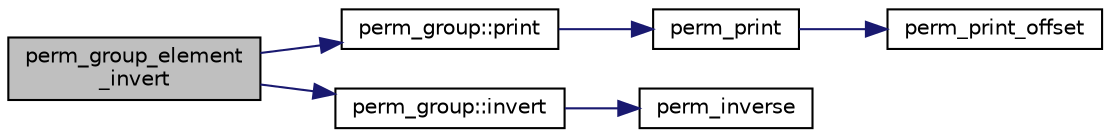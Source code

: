 digraph "perm_group_element_invert"
{
  edge [fontname="Helvetica",fontsize="10",labelfontname="Helvetica",labelfontsize="10"];
  node [fontname="Helvetica",fontsize="10",shape=record];
  rankdir="LR";
  Node142 [label="perm_group_element\l_invert",height=0.2,width=0.4,color="black", fillcolor="grey75", style="filled", fontcolor="black"];
  Node142 -> Node143 [color="midnightblue",fontsize="10",style="solid",fontname="Helvetica"];
  Node143 [label="perm_group::print",height=0.2,width=0.4,color="black", fillcolor="white", style="filled",URL="$df/d0a/classperm__group.html#af23c8538a48ea66019b7c5a4223b9bea"];
  Node143 -> Node144 [color="midnightblue",fontsize="10",style="solid",fontname="Helvetica"];
  Node144 [label="perm_print",height=0.2,width=0.4,color="black", fillcolor="white", style="filled",URL="$d2/d7c/combinatorics_8_c.html#a2c7eee1361109e8c5b94921589815194"];
  Node144 -> Node145 [color="midnightblue",fontsize="10",style="solid",fontname="Helvetica"];
  Node145 [label="perm_print_offset",height=0.2,width=0.4,color="black", fillcolor="white", style="filled",URL="$d2/d7c/combinatorics_8_c.html#ab87deef2ba9e4d2ce386a19eeaffecf3"];
  Node142 -> Node146 [color="midnightblue",fontsize="10",style="solid",fontname="Helvetica"];
  Node146 [label="perm_group::invert",height=0.2,width=0.4,color="black", fillcolor="white", style="filled",URL="$df/d0a/classperm__group.html#a265d46b10e634cdb35f478a6f353bd1b"];
  Node146 -> Node147 [color="midnightblue",fontsize="10",style="solid",fontname="Helvetica"];
  Node147 [label="perm_inverse",height=0.2,width=0.4,color="black", fillcolor="white", style="filled",URL="$d2/d7c/combinatorics_8_c.html#ab7f02d1e2e257e1118eae354ab16d447"];
}
